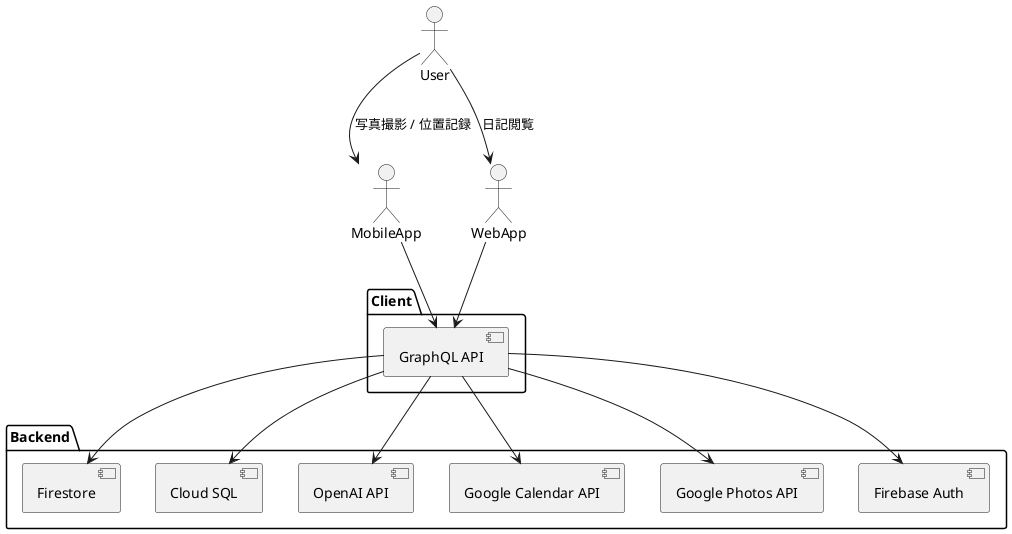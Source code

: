 @startuml Architecture
actor User

User --> MobileApp : 写真撮影 / 位置記録
User --> WebApp : 日記閲覧

package "Client" {
  [MobileApp] --> [GraphQL API]
  [WebApp] --> [GraphQL API]
}

package "Backend" {
  [GraphQL API] --> [Firestore]
  [GraphQL API] --> [Cloud SQL]
  [GraphQL API] --> [OpenAI API]
  [GraphQL API] --> [Google Calendar API]
  [GraphQL API] --> [Google Photos API]
  [GraphQL API] --> [Firebase Auth]
}

@enduml
